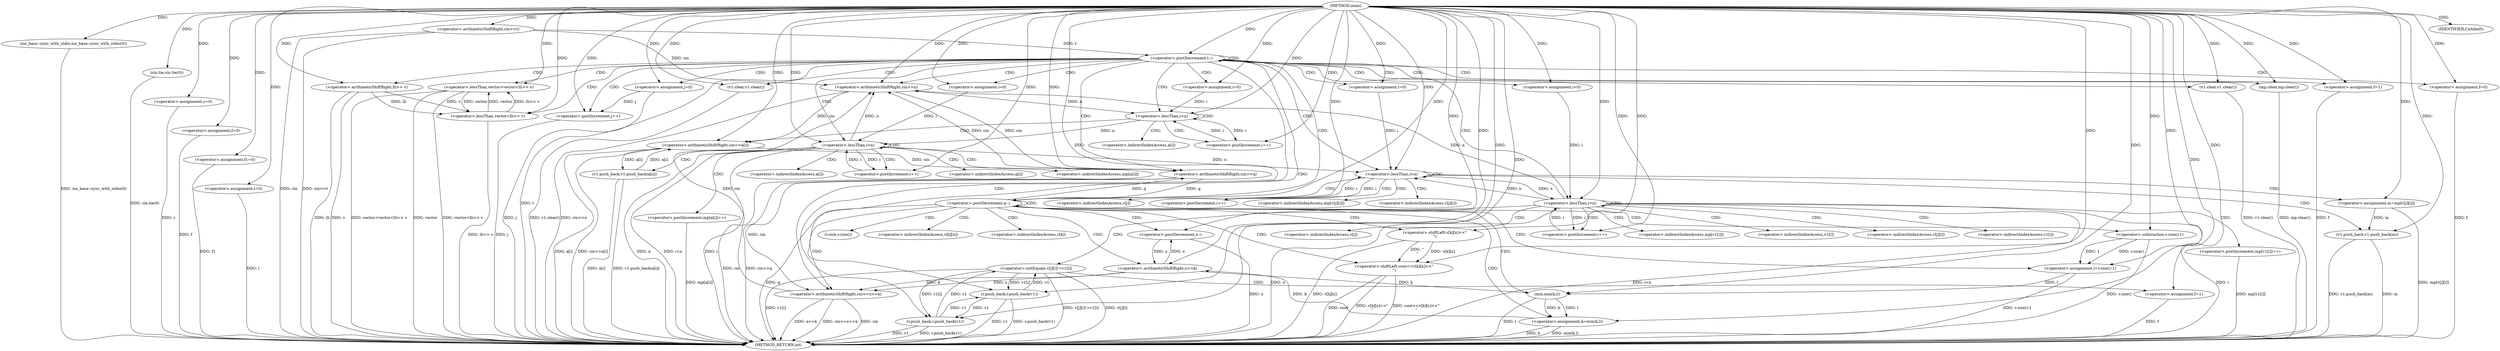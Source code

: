 digraph "main" {  
"1000385" [label = "(METHOD,main)" ]
"1000581" [label = "(METHOD_RETURN,int)" ]
"1000387" [label = "(ios_base::sync_with_stdio,ios_base::sync_with_stdio(0))" ]
"1000389" [label = "(cin.tie,cin.tie(0))" ]
"1000393" [label = "(<operator>.assignment,c=0)" ]
"1000399" [label = "(<operator>.assignment,f=0)" ]
"1000407" [label = "(<operator>.assignment,f1=0)" ]
"1000413" [label = "(<operator>.assignment,l=0)" ]
"1000422" [label = "(<operator>.arithmeticShiftRight,cin>>t)" ]
"1000426" [label = "(<operator>.postDecrement,t--)" ]
"1000429" [label = "(<operator>.arithmeticShiftRight,cin>>n)" ]
"1000447" [label = "(<operator>.lessThan,vector<vector<lli>> v)" ]
"1000476" [label = "(v.push_back,v.push_back(v1))" ]
"1000478" [label = "(<operator>.assignment,f=1)" ]
"1000481" [label = "(<operator>.assignment,j=0)" ]
"1000484" [label = "(v1.clear,v1.clear())" ]
"1000548" [label = "(<operator>.arithmeticShiftRight,cin>>q)" ]
"1000434" [label = "(<operator>.assignment,i=0)" ]
"1000437" [label = "(<operator>.lessThan,i<n)" ]
"1000440" [label = "(<operator>.postIncrement,i++)" ]
"1000442" [label = "(<operator>.arithmeticShiftRight,cin>>a[i])" ]
"1000457" [label = "(<operator>.assignment,i=0)" ]
"1000460" [label = "(<operator>.lessThan,i<n)" ]
"1000463" [label = "(<operator>.postIncrement,i++)" ]
"1000486" [label = "(IDENTIFIER,f,while(f))" ]
"1000552" [label = "(<operator>.postDecrement,q--)" ]
"1000449" [label = "(<operator>.lessThan,vector<lli>> v)" ]
"1000466" [label = "(v1.push_back,v1.push_back(a[i]))" ]
"1000470" [label = "(<operator>.postIncrement,mp[a[i]]++)" ]
"1000509" [label = "(mp.clear,mp.clear())" ]
"1000510" [label = "(<operator>.assignment,f=0)" ]
"1000543" [label = "(v.push_back,v.push_back(v1))" ]
"1000545" [label = "(v1.clear,v1.clear())" ]
"1000546" [label = "(<operator>.postIncrement,j++)" ]
"1000555" [label = "(<operator>.arithmeticShiftRight,cin>>x>>k)" ]
"1000560" [label = "(<operator>.postDecrement,x--)" ]
"1000562" [label = "(<operator>.assignment,l=v.size()-1)" ]
"1000567" [label = "(<operator>.assignment,k=min(k,l))" ]
"1000572" [label = "(<operator>.shiftLeft,cout<<v[k][x]<<\"\n\")" ]
"1000451" [label = "(<operator>.arithmeticShiftRight,lli>> v)" ]
"1000489" [label = "(<operator>.assignment,i=0)" ]
"1000492" [label = "(<operator>.lessThan,i<n)" ]
"1000495" [label = "(<operator>.postIncrement,i++)" ]
"1000514" [label = "(<operator>.assignment,i=0)" ]
"1000517" [label = "(<operator>.lessThan,i<n)" ]
"1000520" [label = "(<operator>.postIncrement,i++)" ]
"1000498" [label = "(<operator>.assignment,m=mp[v[j][i]])" ]
"1000507" [label = "(v1.push_back,v1.push_back(m))" ]
"1000523" [label = "(<operator>.postIncrement,mp[v1[i]]++)" ]
"1000557" [label = "(<operator>.arithmeticShiftRight,x>>k)" ]
"1000564" [label = "(<operator>.subtraction,v.size()-1)" ]
"1000569" [label = "(min,min(k,l))" ]
"1000574" [label = "(<operator>.shiftLeft,v[k][x]<<\"\n\")" ]
"1000530" [label = "(<operator>.notEquals,v[j][i]!=v1[i])" ]
"1000540" [label = "(<operator>.assignment,f=1)" ]
"1000444" [label = "(<operator>.indirectIndexAccess,a[i])" ]
"1000467" [label = "(<operator>.indirectIndexAccess,a[i])" ]
"1000471" [label = "(<operator>.indirectIndexAccess,mp[a[i]])" ]
"1000473" [label = "(<operator>.indirectIndexAccess,a[i])" ]
"1000565" [label = "(v.size,v.size())" ]
"1000575" [label = "(<operator>.indirectIndexAccess,v[k][x])" ]
"1000500" [label = "(<operator>.indirectIndexAccess,mp[v[j][i]])" ]
"1000524" [label = "(<operator>.indirectIndexAccess,mp[v1[i]])" ]
"1000576" [label = "(<operator>.indirectIndexAccess,v[k])" ]
"1000502" [label = "(<operator>.indirectIndexAccess,v[j][i])" ]
"1000526" [label = "(<operator>.indirectIndexAccess,v1[i])" ]
"1000531" [label = "(<operator>.indirectIndexAccess,v[j][i])" ]
"1000536" [label = "(<operator>.indirectIndexAccess,v1[i])" ]
"1000503" [label = "(<operator>.indirectIndexAccess,v[j])" ]
"1000532" [label = "(<operator>.indirectIndexAccess,v[j])" ]
  "1000387" -> "1000581"  [ label = "DDG: ios_base::sync_with_stdio(0)"] 
  "1000389" -> "1000581"  [ label = "DDG: cin.tie(0)"] 
  "1000393" -> "1000581"  [ label = "DDG: c"] 
  "1000399" -> "1000581"  [ label = "DDG: f"] 
  "1000407" -> "1000581"  [ label = "DDG: f1"] 
  "1000413" -> "1000581"  [ label = "DDG: l"] 
  "1000422" -> "1000581"  [ label = "DDG: cin"] 
  "1000422" -> "1000581"  [ label = "DDG: cin>>t"] 
  "1000426" -> "1000581"  [ label = "DDG: t"] 
  "1000429" -> "1000581"  [ label = "DDG: cin>>n"] 
  "1000447" -> "1000581"  [ label = "DDG: vector"] 
  "1000451" -> "1000581"  [ label = "DDG: v"] 
  "1000449" -> "1000581"  [ label = "DDG: lli>> v"] 
  "1000447" -> "1000581"  [ label = "DDG: vector<lli>> v"] 
  "1000447" -> "1000581"  [ label = "DDG: vector<vector<lli>> v"] 
  "1000460" -> "1000581"  [ label = "DDG: i"] 
  "1000460" -> "1000581"  [ label = "DDG: n"] 
  "1000460" -> "1000581"  [ label = "DDG: i<n"] 
  "1000476" -> "1000581"  [ label = "DDG: v1"] 
  "1000476" -> "1000581"  [ label = "DDG: v.push_back(v1)"] 
  "1000478" -> "1000581"  [ label = "DDG: f"] 
  "1000481" -> "1000581"  [ label = "DDG: j"] 
  "1000484" -> "1000581"  [ label = "DDG: v1.clear()"] 
  "1000548" -> "1000581"  [ label = "DDG: cin"] 
  "1000548" -> "1000581"  [ label = "DDG: cin>>q"] 
  "1000552" -> "1000581"  [ label = "DDG: q"] 
  "1000555" -> "1000581"  [ label = "DDG: cin"] 
  "1000555" -> "1000581"  [ label = "DDG: x>>k"] 
  "1000555" -> "1000581"  [ label = "DDG: cin>>x>>k"] 
  "1000560" -> "1000581"  [ label = "DDG: x"] 
  "1000564" -> "1000581"  [ label = "DDG: v.size()"] 
  "1000562" -> "1000581"  [ label = "DDG: v.size()-1"] 
  "1000567" -> "1000581"  [ label = "DDG: k"] 
  "1000569" -> "1000581"  [ label = "DDG: l"] 
  "1000567" -> "1000581"  [ label = "DDG: min(k,l)"] 
  "1000574" -> "1000581"  [ label = "DDG: v[k][x]"] 
  "1000572" -> "1000581"  [ label = "DDG: v[k][x]<<\"\n\""] 
  "1000572" -> "1000581"  [ label = "DDG: cout<<v[k][x]<<\"\n\""] 
  "1000509" -> "1000581"  [ label = "DDG: mp.clear()"] 
  "1000510" -> "1000581"  [ label = "DDG: f"] 
  "1000517" -> "1000581"  [ label = "DDG: i"] 
  "1000517" -> "1000581"  [ label = "DDG: n"] 
  "1000517" -> "1000581"  [ label = "DDG: i<n"] 
  "1000543" -> "1000581"  [ label = "DDG: v1"] 
  "1000543" -> "1000581"  [ label = "DDG: v.push_back(v1)"] 
  "1000545" -> "1000581"  [ label = "DDG: v1.clear()"] 
  "1000546" -> "1000581"  [ label = "DDG: j"] 
  "1000523" -> "1000581"  [ label = "DDG: mp[v1[i]]"] 
  "1000530" -> "1000581"  [ label = "DDG: v[j][i]"] 
  "1000530" -> "1000581"  [ label = "DDG: v1[i]"] 
  "1000530" -> "1000581"  [ label = "DDG: v[j][i]!=v1[i]"] 
  "1000540" -> "1000581"  [ label = "DDG: f"] 
  "1000498" -> "1000581"  [ label = "DDG: mp[v[j][i]]"] 
  "1000507" -> "1000581"  [ label = "DDG: m"] 
  "1000507" -> "1000581"  [ label = "DDG: v1.push_back(m)"] 
  "1000466" -> "1000581"  [ label = "DDG: a[i]"] 
  "1000466" -> "1000581"  [ label = "DDG: v1.push_back(a[i])"] 
  "1000470" -> "1000581"  [ label = "DDG: mp[a[i]]"] 
  "1000442" -> "1000581"  [ label = "DDG: a[i]"] 
  "1000442" -> "1000581"  [ label = "DDG: cin>>a[i]"] 
  "1000451" -> "1000581"  [ label = "DDG: lli"] 
  "1000572" -> "1000581"  [ label = "DDG: cout"] 
  "1000385" -> "1000393"  [ label = "DDG: "] 
  "1000385" -> "1000399"  [ label = "DDG: "] 
  "1000385" -> "1000407"  [ label = "DDG: "] 
  "1000385" -> "1000413"  [ label = "DDG: "] 
  "1000385" -> "1000387"  [ label = "DDG: "] 
  "1000385" -> "1000389"  [ label = "DDG: "] 
  "1000385" -> "1000422"  [ label = "DDG: "] 
  "1000422" -> "1000426"  [ label = "DDG: t"] 
  "1000385" -> "1000426"  [ label = "DDG: "] 
  "1000385" -> "1000478"  [ label = "DDG: "] 
  "1000385" -> "1000481"  [ label = "DDG: "] 
  "1000385" -> "1000484"  [ label = "DDG: "] 
  "1000422" -> "1000429"  [ label = "DDG: cin"] 
  "1000548" -> "1000429"  [ label = "DDG: cin"] 
  "1000555" -> "1000429"  [ label = "DDG: cin"] 
  "1000385" -> "1000429"  [ label = "DDG: "] 
  "1000460" -> "1000429"  [ label = "DDG: n"] 
  "1000517" -> "1000429"  [ label = "DDG: n"] 
  "1000385" -> "1000434"  [ label = "DDG: "] 
  "1000449" -> "1000447"  [ label = "DDG: vector"] 
  "1000385" -> "1000447"  [ label = "DDG: "] 
  "1000449" -> "1000447"  [ label = "DDG: lli>> v"] 
  "1000385" -> "1000457"  [ label = "DDG: "] 
  "1000543" -> "1000476"  [ label = "DDG: v1"] 
  "1000530" -> "1000476"  [ label = "DDG: v1[i]"] 
  "1000385" -> "1000476"  [ label = "DDG: "] 
  "1000385" -> "1000486"  [ label = "DDG: "] 
  "1000429" -> "1000548"  [ label = "DDG: cin"] 
  "1000442" -> "1000548"  [ label = "DDG: cin"] 
  "1000385" -> "1000548"  [ label = "DDG: "] 
  "1000552" -> "1000548"  [ label = "DDG: q"] 
  "1000434" -> "1000437"  [ label = "DDG: i"] 
  "1000440" -> "1000437"  [ label = "DDG: i"] 
  "1000385" -> "1000437"  [ label = "DDG: "] 
  "1000429" -> "1000437"  [ label = "DDG: n"] 
  "1000437" -> "1000440"  [ label = "DDG: i"] 
  "1000385" -> "1000440"  [ label = "DDG: "] 
  "1000429" -> "1000442"  [ label = "DDG: cin"] 
  "1000385" -> "1000442"  [ label = "DDG: "] 
  "1000466" -> "1000442"  [ label = "DDG: a[i]"] 
  "1000447" -> "1000449"  [ label = "DDG: vector"] 
  "1000385" -> "1000449"  [ label = "DDG: "] 
  "1000451" -> "1000449"  [ label = "DDG: v"] 
  "1000451" -> "1000449"  [ label = "DDG: lli"] 
  "1000457" -> "1000460"  [ label = "DDG: i"] 
  "1000463" -> "1000460"  [ label = "DDG: i"] 
  "1000385" -> "1000460"  [ label = "DDG: "] 
  "1000437" -> "1000460"  [ label = "DDG: n"] 
  "1000460" -> "1000463"  [ label = "DDG: i"] 
  "1000385" -> "1000463"  [ label = "DDG: "] 
  "1000385" -> "1000509"  [ label = "DDG: "] 
  "1000385" -> "1000510"  [ label = "DDG: "] 
  "1000385" -> "1000545"  [ label = "DDG: "] 
  "1000548" -> "1000552"  [ label = "DDG: q"] 
  "1000385" -> "1000552"  [ label = "DDG: "] 
  "1000564" -> "1000562"  [ label = "DDG: v.size()"] 
  "1000564" -> "1000562"  [ label = "DDG: 1"] 
  "1000569" -> "1000567"  [ label = "DDG: l"] 
  "1000569" -> "1000567"  [ label = "DDG: k"] 
  "1000385" -> "1000451"  [ label = "DDG: "] 
  "1000442" -> "1000466"  [ label = "DDG: a[i]"] 
  "1000385" -> "1000489"  [ label = "DDG: "] 
  "1000385" -> "1000514"  [ label = "DDG: "] 
  "1000476" -> "1000543"  [ label = "DDG: v1"] 
  "1000530" -> "1000543"  [ label = "DDG: v1[i]"] 
  "1000385" -> "1000543"  [ label = "DDG: "] 
  "1000481" -> "1000546"  [ label = "DDG: j"] 
  "1000385" -> "1000546"  [ label = "DDG: "] 
  "1000548" -> "1000555"  [ label = "DDG: cin"] 
  "1000385" -> "1000555"  [ label = "DDG: "] 
  "1000557" -> "1000555"  [ label = "DDG: x"] 
  "1000557" -> "1000555"  [ label = "DDG: k"] 
  "1000557" -> "1000560"  [ label = "DDG: x"] 
  "1000385" -> "1000560"  [ label = "DDG: "] 
  "1000385" -> "1000562"  [ label = "DDG: "] 
  "1000385" -> "1000567"  [ label = "DDG: "] 
  "1000385" -> "1000572"  [ label = "DDG: "] 
  "1000574" -> "1000572"  [ label = "DDG: \"\n\""] 
  "1000574" -> "1000572"  [ label = "DDG: v[k][x]"] 
  "1000489" -> "1000492"  [ label = "DDG: i"] 
  "1000495" -> "1000492"  [ label = "DDG: i"] 
  "1000385" -> "1000492"  [ label = "DDG: "] 
  "1000460" -> "1000492"  [ label = "DDG: n"] 
  "1000517" -> "1000492"  [ label = "DDG: n"] 
  "1000492" -> "1000495"  [ label = "DDG: i"] 
  "1000385" -> "1000495"  [ label = "DDG: "] 
  "1000514" -> "1000517"  [ label = "DDG: i"] 
  "1000520" -> "1000517"  [ label = "DDG: i"] 
  "1000385" -> "1000517"  [ label = "DDG: "] 
  "1000492" -> "1000517"  [ label = "DDG: n"] 
  "1000517" -> "1000520"  [ label = "DDG: i"] 
  "1000385" -> "1000520"  [ label = "DDG: "] 
  "1000560" -> "1000557"  [ label = "DDG: x"] 
  "1000385" -> "1000557"  [ label = "DDG: "] 
  "1000567" -> "1000557"  [ label = "DDG: k"] 
  "1000385" -> "1000564"  [ label = "DDG: "] 
  "1000557" -> "1000569"  [ label = "DDG: k"] 
  "1000385" -> "1000569"  [ label = "DDG: "] 
  "1000562" -> "1000569"  [ label = "DDG: l"] 
  "1000385" -> "1000574"  [ label = "DDG: "] 
  "1000385" -> "1000498"  [ label = "DDG: "] 
  "1000498" -> "1000507"  [ label = "DDG: m"] 
  "1000385" -> "1000507"  [ label = "DDG: "] 
  "1000476" -> "1000530"  [ label = "DDG: v1"] 
  "1000543" -> "1000530"  [ label = "DDG: v1"] 
  "1000385" -> "1000540"  [ label = "DDG: "] 
  "1000426" -> "1000426"  [ label = "CDG: "] 
  "1000426" -> "1000447"  [ label = "CDG: "] 
  "1000426" -> "1000457"  [ label = "CDG: "] 
  "1000426" -> "1000451"  [ label = "CDG: "] 
  "1000426" -> "1000548"  [ label = "CDG: "] 
  "1000426" -> "1000476"  [ label = "CDG: "] 
  "1000426" -> "1000552"  [ label = "CDG: "] 
  "1000426" -> "1000449"  [ label = "CDG: "] 
  "1000426" -> "1000478"  [ label = "CDG: "] 
  "1000426" -> "1000429"  [ label = "CDG: "] 
  "1000426" -> "1000484"  [ label = "CDG: "] 
  "1000426" -> "1000460"  [ label = "CDG: "] 
  "1000426" -> "1000437"  [ label = "CDG: "] 
  "1000426" -> "1000481"  [ label = "CDG: "] 
  "1000426" -> "1000434"  [ label = "CDG: "] 
  "1000426" -> "1000543"  [ label = "CDG: "] 
  "1000426" -> "1000545"  [ label = "CDG: "] 
  "1000426" -> "1000514"  [ label = "CDG: "] 
  "1000426" -> "1000492"  [ label = "CDG: "] 
  "1000426" -> "1000517"  [ label = "CDG: "] 
  "1000426" -> "1000546"  [ label = "CDG: "] 
  "1000426" -> "1000510"  [ label = "CDG: "] 
  "1000426" -> "1000509"  [ label = "CDG: "] 
  "1000426" -> "1000489"  [ label = "CDG: "] 
  "1000437" -> "1000442"  [ label = "CDG: "] 
  "1000437" -> "1000444"  [ label = "CDG: "] 
  "1000437" -> "1000440"  [ label = "CDG: "] 
  "1000437" -> "1000437"  [ label = "CDG: "] 
  "1000460" -> "1000473"  [ label = "CDG: "] 
  "1000460" -> "1000466"  [ label = "CDG: "] 
  "1000460" -> "1000467"  [ label = "CDG: "] 
  "1000460" -> "1000470"  [ label = "CDG: "] 
  "1000460" -> "1000471"  [ label = "CDG: "] 
  "1000460" -> "1000463"  [ label = "CDG: "] 
  "1000460" -> "1000460"  [ label = "CDG: "] 
  "1000552" -> "1000567"  [ label = "CDG: "] 
  "1000552" -> "1000560"  [ label = "CDG: "] 
  "1000552" -> "1000552"  [ label = "CDG: "] 
  "1000552" -> "1000574"  [ label = "CDG: "] 
  "1000552" -> "1000555"  [ label = "CDG: "] 
  "1000552" -> "1000564"  [ label = "CDG: "] 
  "1000552" -> "1000576"  [ label = "CDG: "] 
  "1000552" -> "1000572"  [ label = "CDG: "] 
  "1000552" -> "1000562"  [ label = "CDG: "] 
  "1000552" -> "1000557"  [ label = "CDG: "] 
  "1000552" -> "1000565"  [ label = "CDG: "] 
  "1000552" -> "1000569"  [ label = "CDG: "] 
  "1000552" -> "1000575"  [ label = "CDG: "] 
  "1000492" -> "1000503"  [ label = "CDG: "] 
  "1000492" -> "1000500"  [ label = "CDG: "] 
  "1000492" -> "1000495"  [ label = "CDG: "] 
  "1000492" -> "1000498"  [ label = "CDG: "] 
  "1000492" -> "1000492"  [ label = "CDG: "] 
  "1000492" -> "1000502"  [ label = "CDG: "] 
  "1000492" -> "1000507"  [ label = "CDG: "] 
  "1000517" -> "1000520"  [ label = "CDG: "] 
  "1000517" -> "1000526"  [ label = "CDG: "] 
  "1000517" -> "1000524"  [ label = "CDG: "] 
  "1000517" -> "1000517"  [ label = "CDG: "] 
  "1000517" -> "1000536"  [ label = "CDG: "] 
  "1000517" -> "1000530"  [ label = "CDG: "] 
  "1000517" -> "1000532"  [ label = "CDG: "] 
  "1000517" -> "1000523"  [ label = "CDG: "] 
  "1000517" -> "1000531"  [ label = "CDG: "] 
  "1000530" -> "1000540"  [ label = "CDG: "] 
}
